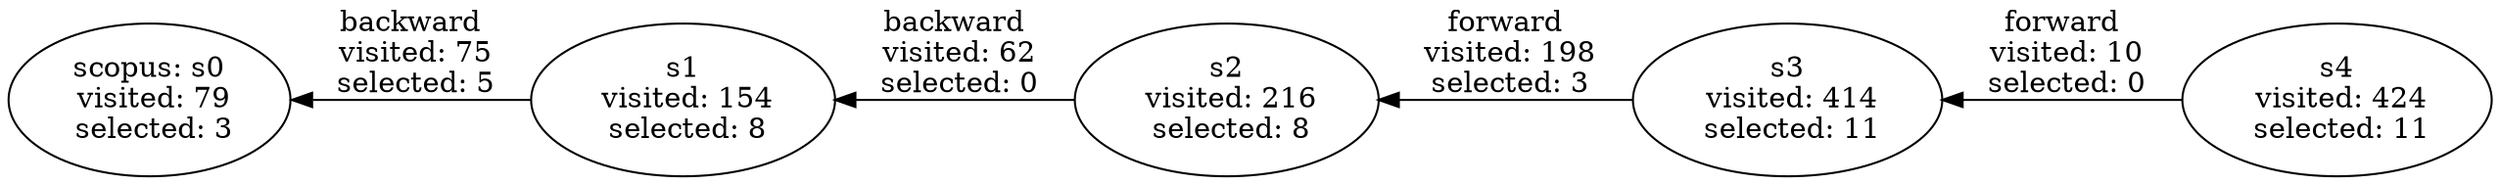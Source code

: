 digraph G {
  rankdir="RL";

  s4 [label="s4\n visited: 424\n selected: 11"];
  s4 -> s3 [label="forward\n visited: 10\n selected: 0"];

  s3 [label="s3\n visited: 414\n selected: 11"];
  s3 -> s2 [label="forward\n visited: 198\n selected: 3"];

  s2 [label="s2\n visited: 216\n selected: 8"];
  s2 -> s1 [label="backward\n visited: 62\n selected: 0"];

  s1 [label="s1\n visited: 154\n selected: 8"];
  s1 -> scopus: s0 [label="backward\n visited: 75\n selected: 5"];

  scopus: s0 [label="scopus: s0\n visited: 79\n selected: 3"];

}